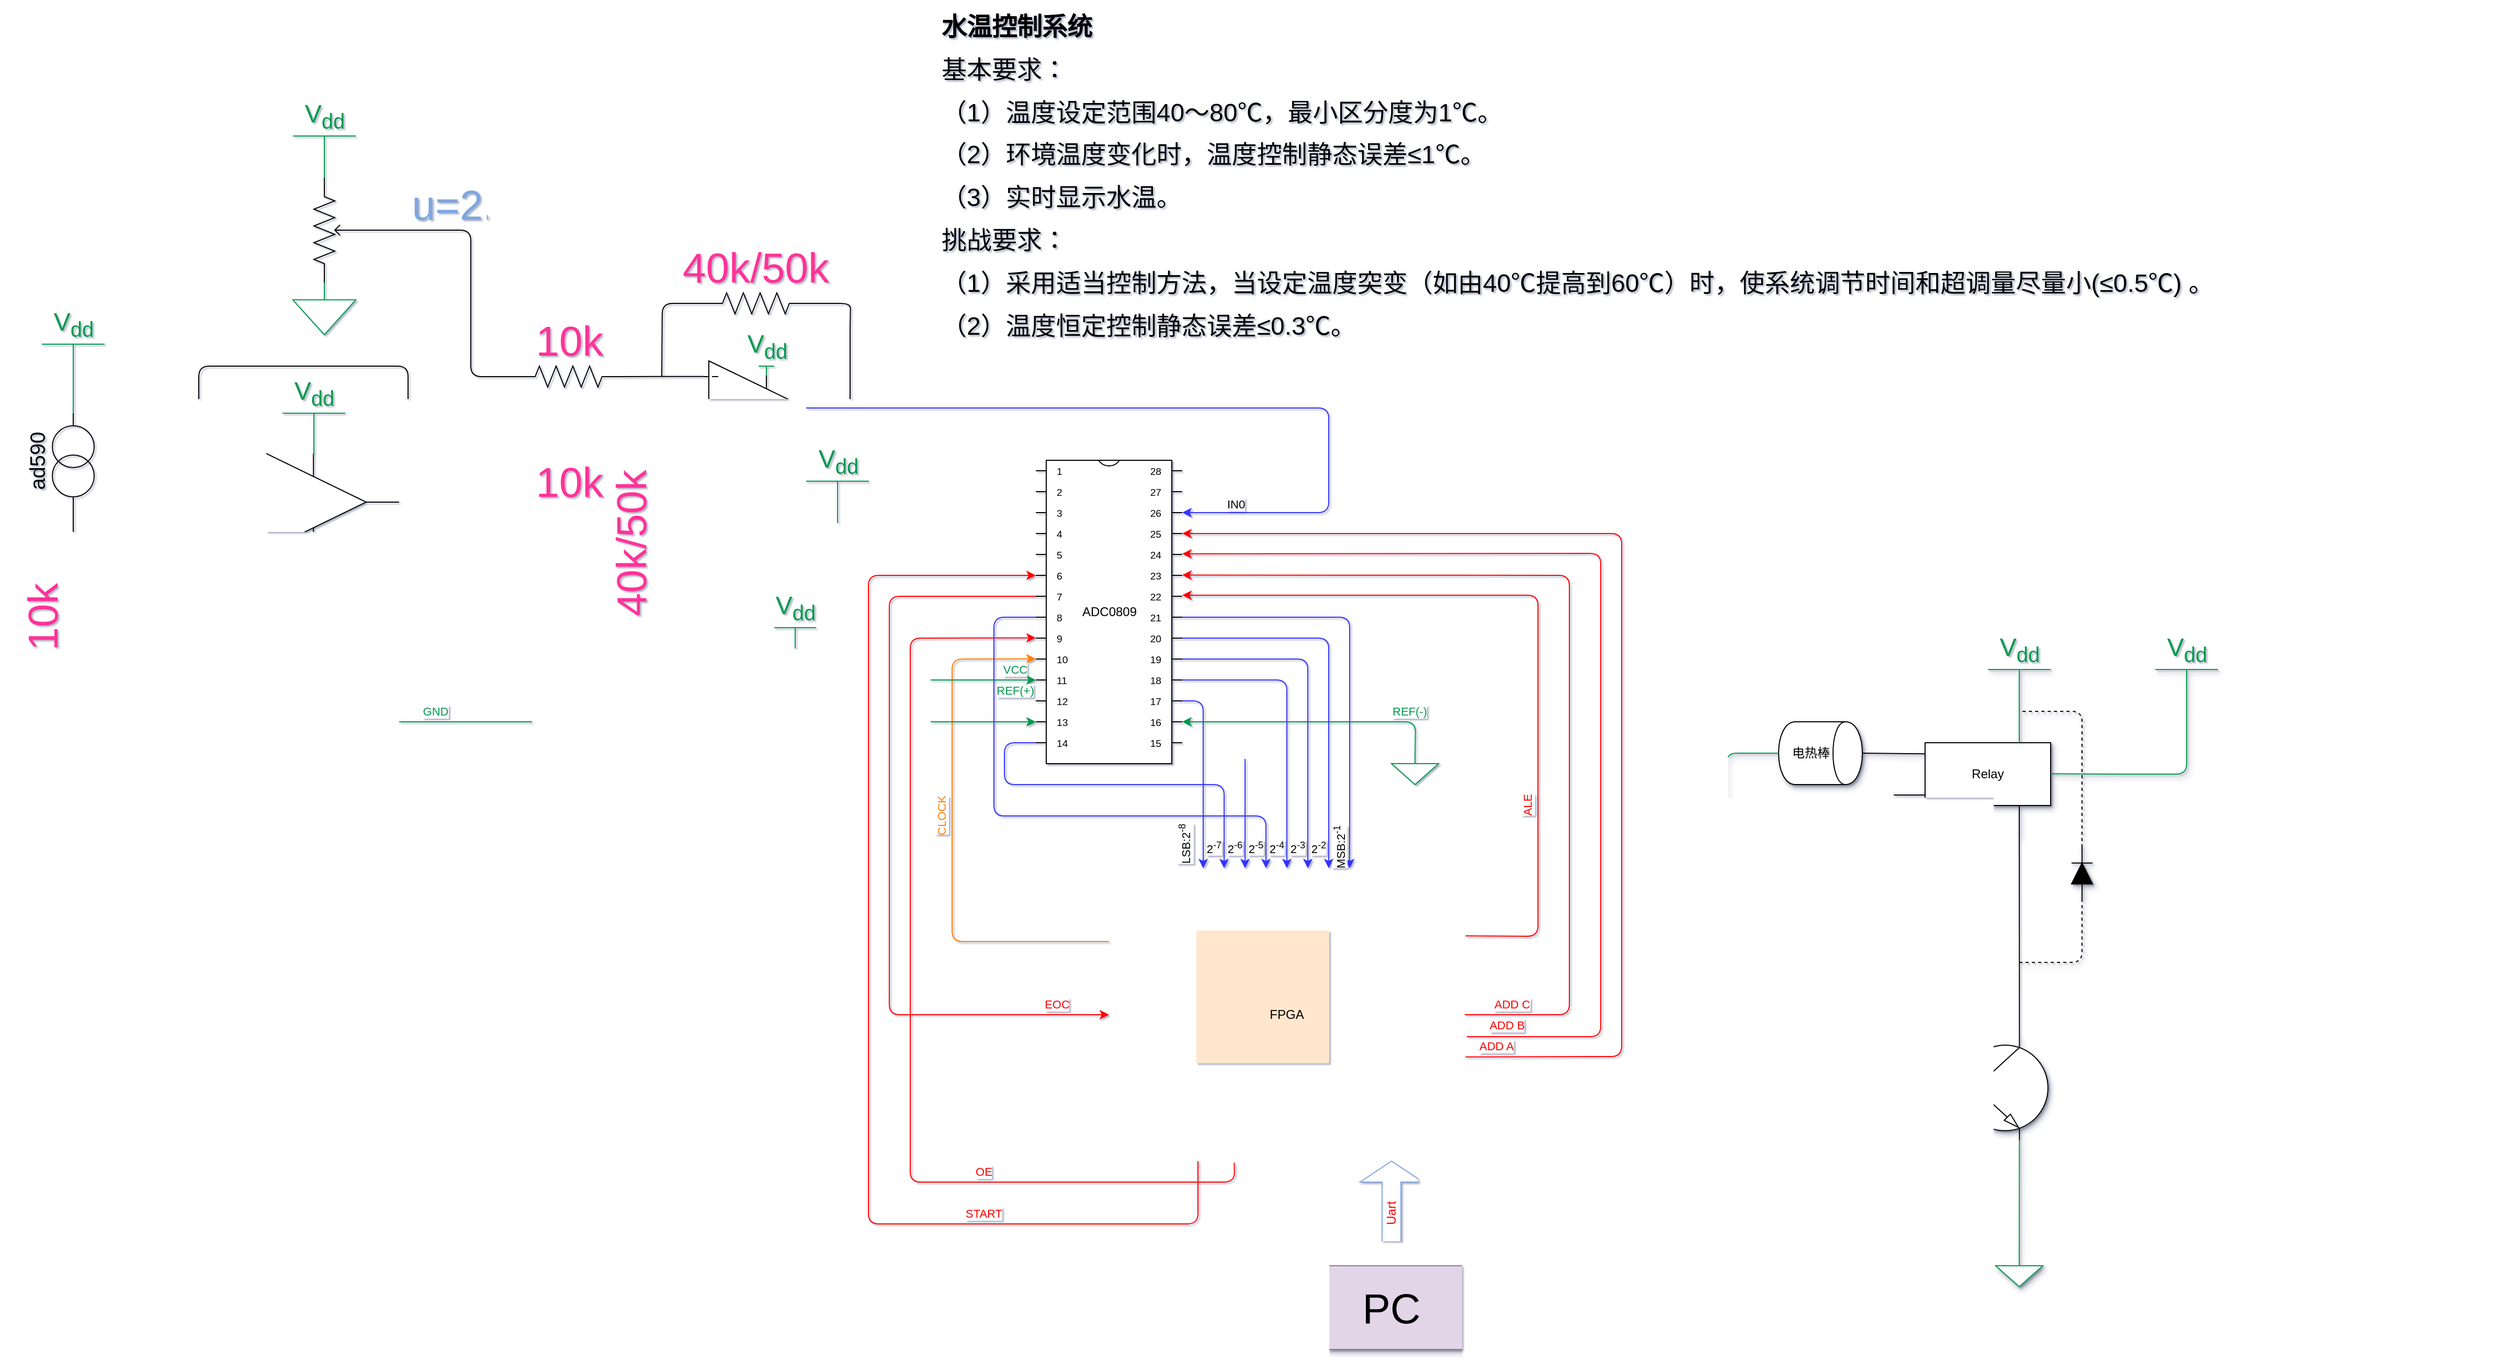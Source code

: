 <mxfile version="13.0.3" type="device"><diagram name="Page-1" id="90a13364-a465-7bf4-72fc-28e22215d7a0"><mxGraphModel dx="3426.5" dy="2218" grid="1" gridSize="10" guides="1" tooltips="1" connect="1" arrows="1" fold="1" page="1" pageScale="1.5" pageWidth="1169" pageHeight="826" background="#ffffff" math="0" shadow="1"><root><mxCell id="0" style=";html=1;"/><mxCell id="1" style=";html=1;" parent="0"/><mxCell id="q7kRfncU3H91CPRpPTTt-5" value="FPGA" style="rounded=1;whiteSpace=wrap;html=1;shadow=1;fillColor=#ffe6cc;strokeColor=#d79b00;" parent="1" vertex="1"><mxGeometry x="-135" y="820" width="340" height="280" as="geometry"/></mxCell><mxCell id="q7kRfncU3H91CPRpPTTt-1" value="&lt;p style=&quot;line-height: 100%&quot;&gt;&lt;/p&gt;&lt;p&gt;&lt;span style=&quot;font-size: 24px&quot;&gt;&lt;b&gt;水温控制系统&lt;/b&gt;&lt;/span&gt;&lt;/p&gt;&lt;p&gt;&lt;span style=&quot;font-size: 24px&quot;&gt;基本要求：&lt;/span&gt;&lt;/p&gt;&lt;p&gt;&lt;span style=&quot;font-size: 24px&quot;&gt;（1）温度设定范围40～80℃，最小区分度为1℃。　　&lt;/span&gt;&lt;/p&gt;&lt;p&gt;&lt;span style=&quot;font-size: 24px&quot;&gt;（2）环境温度变化时，温度控制静态误差≤1℃。　　&lt;/span&gt;&lt;/p&gt;&lt;p&gt;&lt;span style=&quot;font-size: 24px&quot;&gt;（3）实时显示水温。&lt;/span&gt;&lt;/p&gt;&lt;p&gt;&lt;span style=&quot;font-size: 24px&quot;&gt;挑战要求：&lt;/span&gt;&lt;/p&gt;&lt;p&gt;&lt;span style=&quot;font-size: 24px&quot;&gt;（1）采用适当控制方法，当设定温度突变（如由40℃提高到60℃）时，使系统调节时间和超调量尽量小(≤0.5℃) 。　　&lt;/span&gt;&lt;/p&gt;&lt;p&gt;&lt;span style=&quot;font-size: 24px&quot;&gt;（2）温度恒定控制静态误差≤0.3℃。　&lt;/span&gt;&lt;/p&gt;&lt;p&gt;&lt;/p&gt;" style="text;html=1;strokeColor=none;fillColor=none;spacing=5;spacingTop=-20;whiteSpace=wrap;overflow=hidden;rounded=0;" parent="1" vertex="1"><mxGeometry x="-300" width="1490" height="319" as="geometry"/></mxCell><mxCell id="q7kRfncU3H91CPRpPTTt-3" value="PC" style="rounded=1;whiteSpace=wrap;html=1;shadow=1;fontSize=40;fillColor=#e1d5e7;strokeColor=#9673a6;" parent="1" vertex="1"><mxGeometry x="47.25" y="1200" width="175.5" height="80" as="geometry"/></mxCell><mxCell id="q7kRfncU3H91CPRpPTTt-9" value="" style="endArrow=none;html=1;entryX=0;entryY=0.5;entryDx=0;entryDy=0;entryPerimeter=0;shadow=1;fontColor=#3333FF;strokeColor=#3333FF;exitX=1;exitY=0.75;exitDx=0;exitDy=0;" parent="1" source="q7kRfncU3H91CPRpPTTt-5" edge="1"><mxGeometry width="50" height="50" relative="1" as="geometry"><mxPoint x="442" y="1030" as="sourcePoint"/><mxPoint x="485" y="1030" as="targetPoint"/></mxGeometry></mxCell><mxCell id="q7kRfncU3H91CPRpPTTt-11" value="" style="pointerEvents=1;fillColor=#000000;verticalLabelPosition=bottom;shadow=1;dashed=0;align=center;html=1;verticalAlign=top;shape=mxgraph.electrical.diodes.diode;direction=north;" parent="1" vertex="1"><mxGeometry x="785" y="800" width="20" height="50" as="geometry"/></mxCell><mxCell id="q7kRfncU3H91CPRpPTTt-12" value="" style="verticalLabelPosition=bottom;shadow=1;dashed=0;align=center;html=1;verticalAlign=top;shape=mxgraph.electrical.transistors.npn_transistor_1;" parent="1" vertex="1"><mxGeometry x="652" y="980" width="130" height="100" as="geometry"/></mxCell><mxCell id="q7kRfncU3H91CPRpPTTt-14" value="V&lt;sub&gt;dd&lt;/sub&gt;" style="verticalLabelPosition=top;verticalAlign=bottom;shape=mxgraph.electrical.signal_sources.vdd;shadow=1;dashed=0;align=center;strokeWidth=1;fontSize=24;html=1;flipV=1;strokeColor=#00994D;fontColor=#00994D;" parent="1" vertex="1"><mxGeometry x="705" y="630" width="60" height="40" as="geometry"/></mxCell><mxCell id="q7kRfncU3H91CPRpPTTt-16" value="" style="pointerEvents=1;verticalLabelPosition=bottom;shadow=1;dashed=0;align=center;html=1;verticalAlign=top;shape=mxgraph.electrical.signal_sources.signal_ground;strokeColor=#00994D;" parent="1" vertex="1"><mxGeometry x="712.5" y="1190" width="45" height="30" as="geometry"/></mxCell><mxCell id="q7kRfncU3H91CPRpPTTt-18" value="Relay" style="rounded=0;whiteSpace=wrap;html=1;shadow=1;" parent="1" vertex="1"><mxGeometry x="645" y="700" width="120" height="60" as="geometry"/></mxCell><mxCell id="q7kRfncU3H91CPRpPTTt-21" value="" style="endArrow=none;html=1;entryX=-0.002;entryY=0.178;entryDx=0;entryDy=0;entryPerimeter=0;shadow=1;" parent="1" target="q7kRfncU3H91CPRpPTTt-18" edge="1"><mxGeometry width="50" height="50" relative="1" as="geometry"><mxPoint x="585" y="710" as="sourcePoint"/><mxPoint x="675" y="860" as="targetPoint"/><Array as="points"/></mxGeometry></mxCell><mxCell id="q7kRfncU3H91CPRpPTTt-22" value="" style="endArrow=none;html=1;entryX=0;entryY=0.25;entryDx=0;entryDy=0;shadow=1;" parent="1" edge="1"><mxGeometry width="50" height="50" relative="1" as="geometry"><mxPoint x="615" y="750" as="sourcePoint"/><mxPoint x="645" y="750" as="targetPoint"/><Array as="points"><mxPoint x="615" y="750"/></Array></mxGeometry></mxCell><mxCell id="q7kRfncU3H91CPRpPTTt-24" value="" style="endArrow=none;html=1;shadow=1;strokeColor=#00994D;" parent="1" edge="1"><mxGeometry width="50" height="50" relative="1" as="geometry"><mxPoint x="765" y="729.66" as="sourcePoint"/><mxPoint x="825" y="730" as="targetPoint"/><Array as="points"/></mxGeometry></mxCell><mxCell id="q7kRfncU3H91CPRpPTTt-25" value="" style="endArrow=none;html=1;shadow=1;strokeColor=#00994D;exitX=0.5;exitY=0;exitDx=0;exitDy=0;exitPerimeter=0;" parent="1" source="q7kRfncU3H91CPRpPTTt-14" edge="1"><mxGeometry width="50" height="50" relative="1" as="geometry"><mxPoint x="695" y="670" as="sourcePoint"/><mxPoint x="735" y="700" as="targetPoint"/><Array as="points"/></mxGeometry></mxCell><mxCell id="q7kRfncU3H91CPRpPTTt-28" value="电热棒" style="shape=cylinder;whiteSpace=wrap;html=1;boundedLbl=1;backgroundOutline=1;direction=south;shadow=1;" parent="1" vertex="1"><mxGeometry x="505" y="680" width="80" height="60" as="geometry"/></mxCell><mxCell id="q7kRfncU3H91CPRpPTTt-29" value="" style="endArrow=none;html=1;shadow=1;" parent="1" edge="1"><mxGeometry width="50" height="50" relative="1" as="geometry"><mxPoint x="735" y="760" as="sourcePoint"/><mxPoint x="735" y="790" as="targetPoint"/><Array as="points"/></mxGeometry></mxCell><mxCell id="q7kRfncU3H91CPRpPTTt-30" value="" style="endArrow=none;dashed=1;html=1;exitX=1;exitY=0.5;exitDx=0;exitDy=0;exitPerimeter=0;shadow=1;" parent="1" source="q7kRfncU3H91CPRpPTTt-11" edge="1"><mxGeometry width="50" height="50" relative="1" as="geometry"><mxPoint x="795" y="730" as="sourcePoint"/><mxPoint x="735" y="670" as="targetPoint"/><Array as="points"><mxPoint x="795" y="670"/></Array></mxGeometry></mxCell><mxCell id="q7kRfncU3H91CPRpPTTt-31" value="" style="endArrow=none;dashed=1;html=1;shadow=1;" parent="1" edge="1"><mxGeometry width="50" height="50" relative="1" as="geometry"><mxPoint x="735" y="910" as="sourcePoint"/><mxPoint x="795" y="850" as="targetPoint"/><Array as="points"><mxPoint x="765" y="910"/><mxPoint x="795" y="910"/></Array></mxGeometry></mxCell><mxCell id="q7kRfncU3H91CPRpPTTt-33" value="" style="endArrow=none;html=1;exitX=0.7;exitY=0;exitDx=0;exitDy=0;exitPerimeter=0;" parent="1" source="q7kRfncU3H91CPRpPTTt-12" edge="1"><mxGeometry width="50" height="50" relative="1" as="geometry"><mxPoint x="735" y="940" as="sourcePoint"/><mxPoint x="735" y="790" as="targetPoint"/></mxGeometry></mxCell><mxCell id="q7kRfncU3H91CPRpPTTt-38" value="" style="endArrow=none;html=1;exitX=0.5;exitY=0;exitDx=0;exitDy=0;exitPerimeter=0;entryX=0.7;entryY=1;entryDx=0;entryDy=0;entryPerimeter=0;shadow=1;strokeColor=#00994D;" parent="1" source="q7kRfncU3H91CPRpPTTt-16" target="q7kRfncU3H91CPRpPTTt-12" edge="1"><mxGeometry width="50" height="50" relative="1" as="geometry"><mxPoint x="825" y="920" as="sourcePoint"/><mxPoint x="875" y="870" as="targetPoint"/></mxGeometry></mxCell><mxCell id="q7kRfncU3H91CPRpPTTt-39" value="" style="endArrow=none;html=1;exitX=1;exitY=0.5;exitDx=0;exitDy=0;exitPerimeter=0;entryX=0;entryY=0.5;entryDx=0;entryDy=0;entryPerimeter=0;shadow=1;" parent="1" source="NBaXSE-zWmClNT4uDIX_-103" target="q7kRfncU3H91CPRpPTTt-12" edge="1"><mxGeometry width="50" height="50" relative="1" as="geometry"><mxPoint x="626.0" y="1030" as="sourcePoint"/><mxPoint x="745" y="1010" as="targetPoint"/></mxGeometry></mxCell><mxCell id="q7kRfncU3H91CPRpPTTt-44" value="V&lt;sub&gt;dd&lt;/sub&gt;" style="verticalLabelPosition=top;verticalAlign=bottom;shape=mxgraph.electrical.signal_sources.vdd;shadow=1;dashed=0;align=center;strokeWidth=1;fontSize=24;html=1;flipV=1;fontColor=#00994D;strokeColor=#00994D;" parent="1" vertex="1"><mxGeometry x="865" y="630" width="60" height="40" as="geometry"/></mxCell><mxCell id="q7kRfncU3H91CPRpPTTt-45" value="" style="endArrow=none;html=1;entryX=0.5;entryY=0;entryDx=0;entryDy=0;entryPerimeter=0;shadow=1;fontColor=#00994D;strokeColor=#00994D;" parent="1" target="q7kRfncU3H91CPRpPTTt-44" edge="1"><mxGeometry width="50" height="50" relative="1" as="geometry"><mxPoint x="825" y="730" as="sourcePoint"/><mxPoint x="645" y="750" as="targetPoint"/><Array as="points"><mxPoint x="895" y="730"/></Array></mxGeometry></mxCell><mxCell id="q7kRfncU3H91CPRpPTTt-46" value="" style="endArrow=none;html=1;exitX=0.5;exitY=1;exitDx=0;exitDy=0;shadow=1;strokeColor=#00994D;" parent="1" source="q7kRfncU3H91CPRpPTTt-28" edge="1"><mxGeometry width="50" height="50" relative="1" as="geometry"><mxPoint x="695" y="760" as="sourcePoint"/><mxPoint x="455" y="790" as="targetPoint"/><Array as="points"><mxPoint x="455" y="710"/></Array></mxGeometry></mxCell><mxCell id="q7kRfncU3H91CPRpPTTt-47" value="" style="pointerEvents=1;verticalLabelPosition=bottom;shadow=1;dashed=0;align=center;html=1;verticalAlign=top;shape=mxgraph.electrical.signal_sources.signal_ground;strokeColor=#00994D;" parent="1" vertex="1"><mxGeometry x="425" y="790" width="60" height="40" as="geometry"/></mxCell><mxCell id="NBaXSE-zWmClNT4uDIX_-5" value="" style="pointerEvents=1;verticalLabelPosition=bottom;shadow=0;dashed=0;align=center;html=1;verticalAlign=top;shape=mxgraph.electrical.signal_sources.signal_ground;fontColor=#FF8000;strokeColor=#00994D;" parent="1" vertex="1"><mxGeometry x="-923.75" y="680" width="58.75" height="40" as="geometry"/></mxCell><mxCell id="NBaXSE-zWmClNT4uDIX_-7" value="" style="endArrow=none;html=1;strokeColor=#000000;entryX=0;entryY=0.835;entryDx=0;entryDy=0;entryPerimeter=0;" parent="1" target="NBaXSE-zWmClNT4uDIX_-10" edge="1"><mxGeometry width="50" height="50" relative="1" as="geometry"><mxPoint x="-1125" y="510" as="sourcePoint"/><mxPoint x="-995" y="540" as="targetPoint"/><Array as="points"><mxPoint x="-1045" y="510"/></Array></mxGeometry></mxCell><mxCell id="NBaXSE-zWmClNT4uDIX_-9" value="" style="pointerEvents=1;verticalLabelPosition=bottom;shadow=0;dashed=0;align=center;html=1;verticalAlign=top;shape=mxgraph.electrical.resistors.resistor_2;direction=south;" parent="1" vertex="1"><mxGeometry x="-1135" y="530" width="20" height="100" as="geometry"/></mxCell><mxCell id="NBaXSE-zWmClNT4uDIX_-10" value="" style="verticalLabelPosition=bottom;shadow=0;dashed=0;align=center;html=1;verticalAlign=top;shape=mxgraph.electrical.abstract.operational_amp_1;" parent="1" vertex="1"><mxGeometry x="-975" y="410" width="130" height="120" as="geometry"/></mxCell><mxCell id="NBaXSE-zWmClNT4uDIX_-13" value="" style="endArrow=none;html=1;strokeColor=#000000;entryX=0;entryY=0.5;entryDx=0;entryDy=0;entryPerimeter=0;exitX=1;exitY=0.5;exitDx=0;exitDy=0;exitPerimeter=0;" parent="1" source="NBaXSE-zWmClNT4uDIX_-10" target="NBaXSE-zWmClNT4uDIX_-15" edge="1"><mxGeometry width="50" height="50" relative="1" as="geometry"><mxPoint x="-765" y="499.8" as="sourcePoint"/><mxPoint x="-645" y="410" as="targetPoint"/><Array as="points"><mxPoint x="-745" y="470"/><mxPoint x="-745" y="410"/></Array></mxGeometry></mxCell><mxCell id="NBaXSE-zWmClNT4uDIX_-15" value="" style="pointerEvents=1;verticalLabelPosition=bottom;shadow=0;dashed=0;align=center;html=1;verticalAlign=top;shape=mxgraph.electrical.resistors.resistor_2;" parent="1" vertex="1"><mxGeometry x="-701.5" y="400" width="100" height="20" as="geometry"/></mxCell><mxCell id="NBaXSE-zWmClNT4uDIX_-17" value="" style="pointerEvents=1;verticalLabelPosition=bottom;shadow=0;dashed=0;align=center;html=1;verticalAlign=top;shape=mxgraph.electrical.resistors.resistor_2;direction=south;" parent="1" vertex="1"><mxGeometry x="-572.5" y="460" width="20" height="100" as="geometry"/></mxCell><mxCell id="NBaXSE-zWmClNT4uDIX_-18" value="" style="pointerEvents=1;verticalLabelPosition=bottom;shadow=0;dashed=0;align=center;html=1;verticalAlign=top;shape=mxgraph.electrical.resistors.resistor_2;" parent="1" vertex="1"><mxGeometry x="-701.5" y="340" width="100" height="20" as="geometry"/></mxCell><mxCell id="NBaXSE-zWmClNT4uDIX_-19" value="" style="pointerEvents=1;verticalLabelPosition=bottom;shadow=0;dashed=0;align=center;html=1;verticalAlign=top;shape=mxgraph.electrical.resistors.resistor_2;" parent="1" vertex="1"><mxGeometry x="-522.5" y="270" width="100" height="20" as="geometry"/></mxCell><mxCell id="NBaXSE-zWmClNT4uDIX_-23" value="" style="endArrow=none;html=1;strokeColor=#000000;entryX=0;entryY=0.835;entryDx=0;entryDy=0;entryPerimeter=0;exitX=1;exitY=0.5;exitDx=0;exitDy=0;exitPerimeter=0;" parent="1" source="NBaXSE-zWmClNT4uDIX_-15" target="NBaXSE-zWmClNT4uDIX_-24" edge="1"><mxGeometry width="50" height="50" relative="1" as="geometry"><mxPoint x="-535" y="408" as="sourcePoint"/><mxPoint x="-535" y="410" as="targetPoint"/></mxGeometry></mxCell><mxCell id="NBaXSE-zWmClNT4uDIX_-24" value="" style="verticalLabelPosition=bottom;shadow=0;dashed=0;align=center;html=1;verticalAlign=top;shape=mxgraph.electrical.abstract.operational_amp_1;" parent="1" vertex="1"><mxGeometry x="-522.5" y="335" width="98" height="90" as="geometry"/></mxCell><mxCell id="NBaXSE-zWmClNT4uDIX_-25" value="" style="endArrow=none;html=1;strokeColor=#000000;exitX=1;exitY=0.5;exitDx=0;exitDy=0;exitPerimeter=0;entryX=0;entryY=0.165;entryDx=0;entryDy=0;entryPerimeter=0;" parent="1" source="NBaXSE-zWmClNT4uDIX_-18" target="NBaXSE-zWmClNT4uDIX_-24" edge="1"><mxGeometry width="50" height="50" relative="1" as="geometry"><mxPoint x="-645" y="380" as="sourcePoint"/><mxPoint x="-595" y="330" as="targetPoint"/></mxGeometry></mxCell><mxCell id="NBaXSE-zWmClNT4uDIX_-26" value="" style="endArrow=none;html=1;strokeColor=#000000;exitX=0;exitY=0.5;exitDx=0;exitDy=0;exitPerimeter=0;" parent="1" source="NBaXSE-zWmClNT4uDIX_-19" edge="1"><mxGeometry width="50" height="50" relative="1" as="geometry"><mxPoint x="-512.5" y="300" as="sourcePoint"/><mxPoint x="-562.5" y="350" as="targetPoint"/><Array as="points"><mxPoint x="-562" y="280"/></Array></mxGeometry></mxCell><mxCell id="NBaXSE-zWmClNT4uDIX_-31" value="" style="endArrow=none;html=1;strokeColor=#000000;entryX=1;entryY=0.5;entryDx=0;entryDy=0;entryPerimeter=0;" parent="1" target="NBaXSE-zWmClNT4uDIX_-19" edge="1"><mxGeometry width="50" height="50" relative="1" as="geometry"><mxPoint x="-422.5" y="380" as="sourcePoint"/><mxPoint x="-482.5" y="330" as="targetPoint"/><Array as="points"><mxPoint x="-382.5" y="380"/><mxPoint x="-382.5" y="300"/><mxPoint x="-382" y="280"/></Array></mxGeometry></mxCell><mxCell id="NBaXSE-zWmClNT4uDIX_-34" value="" style="endArrow=none;html=1;strokeColor=#000000;entryX=0;entryY=0.5;entryDx=0;entryDy=0;entryPerimeter=0;" parent="1" target="NBaXSE-zWmClNT4uDIX_-18" edge="1"><mxGeometry width="50" height="50" relative="1" as="geometry"><mxPoint x="-745" y="290" as="sourcePoint"/><mxPoint x="-705" y="330" as="targetPoint"/><Array as="points"><mxPoint x="-745" y="350"/></Array></mxGeometry></mxCell><mxCell id="NBaXSE-zWmClNT4uDIX_-35" value="V&lt;sub&gt;dd&lt;/sub&gt;" style="verticalLabelPosition=top;verticalAlign=bottom;shape=mxgraph.electrical.signal_sources.vdd;shadow=0;dashed=0;align=center;strokeWidth=1;fontSize=24;html=1;flipV=1;fontColor=#00994D;strokeColor=#00994D;" parent="1" vertex="1"><mxGeometry x="-1155" y="319" width="60" height="40" as="geometry"/></mxCell><mxCell id="NBaXSE-zWmClNT4uDIX_-36" value="" style="pointerEvents=1;verticalLabelPosition=bottom;shadow=0;dashed=0;align=center;html=1;verticalAlign=top;shape=mxgraph.electrical.signal_sources.signal_ground;strokeColor=#00994D;" parent="1" vertex="1"><mxGeometry x="-915" y="260" width="60" height="50" as="geometry"/></mxCell><mxCell id="NBaXSE-zWmClNT4uDIX_-38" value="" style="pointerEvents=1;verticalLabelPosition=bottom;shadow=0;dashed=0;align=center;html=1;verticalAlign=top;shape=mxgraph.electrical.resistors.potentiometer_2;direction=north;" parent="1" vertex="1"><mxGeometry x="-895" y="160" width="40" height="100" as="geometry"/></mxCell><mxCell id="NBaXSE-zWmClNT4uDIX_-44" value="" style="endArrow=none;html=1;strokeColor=#000000;entryX=0.5;entryY=1;entryDx=0;entryDy=0;entryPerimeter=0;" parent="1" target="NBaXSE-zWmClNT4uDIX_-38" edge="1"><mxGeometry width="50" height="50" relative="1" as="geometry"><mxPoint x="-745" y="290" as="sourcePoint"/><mxPoint x="-935" y="170" as="targetPoint"/><Array as="points"><mxPoint x="-745" y="210"/></Array></mxGeometry></mxCell><mxCell id="NBaXSE-zWmClNT4uDIX_-48" value="" style="endArrow=none;html=1;strokeColor=#000000;exitX=0.612;exitY=0.89;exitDx=0;exitDy=0;exitPerimeter=0;entryX=0.612;entryY=0.89;entryDx=0;entryDy=0;entryPerimeter=0;" parent="1" source="NBaXSE-zWmClNT4uDIX_-24" target="NBaXSE-zWmClNT4uDIX_-10" edge="1"><mxGeometry width="50" height="50" relative="1" as="geometry"><mxPoint x="-462.5" y="300" as="sourcePoint"/><mxPoint x="-562" y="620" as="targetPoint"/><Array as="points"><mxPoint x="-462" y="620"/><mxPoint x="-894" y="620"/></Array></mxGeometry></mxCell><mxCell id="NBaXSE-zWmClNT4uDIX_-51" value="" style="endArrow=none;html=1;strokeColor=#000000;exitX=1;exitY=0.5;exitDx=0;exitDy=0;exitPerimeter=0;entryX=0;entryY=0.5;entryDx=0;entryDy=0;entryPerimeter=0;" parent="1" source="NBaXSE-zWmClNT4uDIX_-2" target="NBaXSE-zWmClNT4uDIX_-9" edge="1"><mxGeometry width="50" height="50" relative="1" as="geometry"><mxPoint x="-385" y="300" as="sourcePoint"/><mxPoint x="-335" y="250" as="targetPoint"/></mxGeometry></mxCell><mxCell id="NBaXSE-zWmClNT4uDIX_-52" value="" style="endArrow=none;html=1;strokeColor=#000000;exitX=0;exitY=0.5;exitDx=0;exitDy=0;exitPerimeter=0;entryX=1;entryY=0.5;entryDx=0;entryDy=0;entryPerimeter=0;" parent="1" source="NBaXSE-zWmClNT4uDIX_-17" target="NBaXSE-zWmClNT4uDIX_-15" edge="1"><mxGeometry width="50" height="50" relative="1" as="geometry"><mxPoint x="-585" y="490" as="sourcePoint"/><mxPoint x="-535" y="440" as="targetPoint"/><Array as="points"><mxPoint x="-562" y="410"/></Array></mxGeometry></mxCell><mxCell id="NBaXSE-zWmClNT4uDIX_-53" value="" style="endArrow=none;html=1;strokeColor=#000000;exitX=1;exitY=0.5;exitDx=0;exitDy=0;exitPerimeter=0;entryX=0.612;entryY=0.89;entryDx=0;entryDy=0;entryPerimeter=0;" parent="1" source="NBaXSE-zWmClNT4uDIX_-9" target="NBaXSE-zWmClNT4uDIX_-10" edge="1"><mxGeometry width="50" height="50" relative="1" as="geometry"><mxPoint x="-1045" y="560" as="sourcePoint"/><mxPoint x="-885" y="650" as="targetPoint"/><Array as="points"><mxPoint x="-1125" y="650"/><mxPoint x="-894" y="650"/></Array></mxGeometry></mxCell><mxCell id="NBaXSE-zWmClNT4uDIX_-2" value="" style="pointerEvents=1;verticalLabelPosition=bottom;shadow=0;dashed=0;align=center;html=1;verticalAlign=top;shape=mxgraph.electrical.inductors.potential_transformer_2;direction=south;" parent="1" vertex="1"><mxGeometry x="-1145" y="385" width="40" height="92" as="geometry"/></mxCell><mxCell id="NBaXSE-zWmClNT4uDIX_-59" value="" style="endArrow=none;html=1;strokeColor=#00994D;exitX=0;exitY=0.5;exitDx=0;exitDy=0;exitPerimeter=0;entryX=0.5;entryY=0;entryDx=0;entryDy=0;entryPerimeter=0;" parent="1" source="NBaXSE-zWmClNT4uDIX_-2" target="NBaXSE-zWmClNT4uDIX_-35" edge="1"><mxGeometry width="50" height="50" relative="1" as="geometry"><mxPoint x="-655" y="330" as="sourcePoint"/><mxPoint x="-1053.75" y="20" as="targetPoint"/><Array as="points"/></mxGeometry></mxCell><mxCell id="NBaXSE-zWmClNT4uDIX_-60" value="" style="endArrow=none;html=1;strokeColor=#000000;exitX=1;exitY=0.5;exitDx=0;exitDy=0;exitPerimeter=0;" parent="1" source="NBaXSE-zWmClNT4uDIX_-17" edge="1"><mxGeometry width="50" height="50" relative="1" as="geometry"><mxPoint x="-655" y="330" as="sourcePoint"/><mxPoint x="-562" y="620" as="targetPoint"/></mxGeometry></mxCell><mxCell id="NBaXSE-zWmClNT4uDIX_-61" value="" style="endArrow=none;html=1;strokeColor=#000000;exitX=0;exitY=0.165;exitDx=0;exitDy=0;exitPerimeter=0;" parent="1" source="NBaXSE-zWmClNT4uDIX_-10" edge="1"><mxGeometry width="50" height="50" relative="1" as="geometry"><mxPoint x="-974" y="430" as="sourcePoint"/><mxPoint x="-805" y="470" as="targetPoint"/><Array as="points"><mxPoint x="-1005" y="430"/><mxPoint x="-1005" y="340"/><mxPoint x="-805" y="340"/></Array></mxGeometry></mxCell><mxCell id="NBaXSE-zWmClNT4uDIX_-64" value="" style="endArrow=none;html=1;strokeColor=#00994D;entryX=0.5;entryY=0;entryDx=0;entryDy=0;entryPerimeter=0;" parent="1" target="NBaXSE-zWmClNT4uDIX_-5" edge="1"><mxGeometry width="50" height="50" relative="1" as="geometry"><mxPoint x="-895" y="610" as="sourcePoint"/><mxPoint x="-785" y="580" as="targetPoint"/></mxGeometry></mxCell><mxCell id="NBaXSE-zWmClNT4uDIX_-65" value="V&lt;sub&gt;dd&lt;/sub&gt;" style="verticalLabelPosition=top;verticalAlign=bottom;shape=mxgraph.electrical.signal_sources.vdd;shadow=0;dashed=0;align=center;strokeWidth=1;fontSize=24;html=1;flipV=1;strokeColor=#00994D;fontColor=#00994D;" parent="1" vertex="1"><mxGeometry x="-925" y="385" width="60" height="40" as="geometry"/></mxCell><mxCell id="s7QwGkvNyOyjHpiZn65x-2" value="ADC0809" style="shadow=0;dashed=0;align=center;html=1;strokeWidth=1;shape=mxgraph.electrical.logic_gates.dual_inline_ic;labelNames=a,b,c,d,e,f,g,h,i,j,k,l,m,n,o,p,q,r,s,t;" parent="1" vertex="1"><mxGeometry x="-205" y="430" width="140" height="290" as="geometry"/></mxCell><mxCell id="ktUEgh9UNnFJsDBDU8v7-16" value="" style="endArrow=classic;html=1;entryX=1;entryY=0;entryDx=0;entryDy=50;entryPerimeter=0;exitX=1;exitY=0.5;exitDx=0;exitDy=0;exitPerimeter=0;strokeColor=#3333FF;" parent="1" source="NBaXSE-zWmClNT4uDIX_-24" target="s7QwGkvNyOyjHpiZn65x-2" edge="1"><mxGeometry width="50" height="50" relative="1" as="geometry"><mxPoint x="-145" y="380" as="sourcePoint"/><mxPoint x="115" y="480" as="targetPoint"/><Array as="points"><mxPoint x="75" y="380"/><mxPoint x="75" y="480"/></Array></mxGeometry></mxCell><mxCell id="ktUEgh9UNnFJsDBDU8v7-17" value="IN0" style="edgeLabel;html=1;align=center;verticalAlign=bottom;resizable=0;points=[];" parent="ktUEgh9UNnFJsDBDU8v7-16" vertex="1" connectable="0"><mxGeometry x="-0.169" y="1" relative="1" as="geometry"><mxPoint x="102.5" y="101" as="offset"/></mxGeometry></mxCell><mxCell id="ktUEgh9UNnFJsDBDU8v7-19" value="&lt;font color=&quot;#ff0000&quot;&gt;ADD A&lt;/font&gt;" style="endArrow=classic;html=1;entryX=1;entryY=0;entryDx=0;entryDy=70;entryPerimeter=0;strokeColor=#FF0000;exitX=1.002;exitY=0.644;exitDx=0;exitDy=0;exitPerimeter=0;" parent="1" source="q7kRfncU3H91CPRpPTTt-5" target="s7QwGkvNyOyjHpiZn65x-2" edge="1"><mxGeometry x="-0.945" y="10" width="50" height="50" relative="1" as="geometry"><mxPoint x="75" y="500" as="sourcePoint"/><mxPoint x="-75" y="530" as="targetPoint"/><Array as="points"><mxPoint x="355" y="1000"/><mxPoint x="355" y="500"/></Array><mxPoint as="offset"/></mxGeometry></mxCell><mxCell id="ktUEgh9UNnFJsDBDU8v7-20" value="&lt;font color=&quot;#ff0000&quot;&gt;ADD B&lt;/font&gt;" style="endArrow=classic;html=1;entryX=1;entryY=0;entryDx=0;entryDy=70;entryPerimeter=0;strokeColor=#FF0000;" parent="1" edge="1"><mxGeometry x="-0.924" y="11" width="50" height="50" relative="1" as="geometry"><mxPoint x="207" y="981" as="sourcePoint"/><mxPoint x="-65" y="519.43" as="targetPoint"/><Array as="points"><mxPoint x="335" y="981"/><mxPoint x="335" y="519"/></Array><mxPoint as="offset"/></mxGeometry></mxCell><mxCell id="ktUEgh9UNnFJsDBDU8v7-21" value="&lt;font color=&quot;#ff0000&quot;&gt;ADD C&lt;/font&gt;" style="endArrow=classic;html=1;entryX=1;entryY=0;entryDx=0;entryDy=70;entryPerimeter=0;strokeColor=#FF0000;exitX=1;exitY=0.5;exitDx=0;exitDy=0;horizontal=1;" parent="1" source="q7kRfncU3H91CPRpPTTt-5" edge="1"><mxGeometry x="-0.897" y="10" width="50" height="50" relative="1" as="geometry"><mxPoint x="75" y="540" as="sourcePoint"/><mxPoint x="-65" y="539.71" as="targetPoint"/><Array as="points"><mxPoint x="305" y="960"/><mxPoint x="305" y="540"/></Array><mxPoint x="-1" as="offset"/></mxGeometry></mxCell><mxCell id="ktUEgh9UNnFJsDBDU8v7-23" value="&lt;font color=&quot;#ff0000&quot;&gt;START&lt;/font&gt;" style="endArrow=classic;html=1;entryX=0;entryY=0;entryDx=0;entryDy=110;entryPerimeter=0;strokeColor=#FF0000;exitX=0.25;exitY=1;exitDx=0;exitDy=0;horizontal=1;" parent="1" source="q7kRfncU3H91CPRpPTTt-5" target="s7QwGkvNyOyjHpiZn65x-2" edge="1"><mxGeometry x="-0.541" y="-10" width="50" height="50" relative="1" as="geometry"><mxPoint x="-365" y="1064.762" as="sourcePoint"/><mxPoint x="-55" y="570" as="targetPoint"/><mxPoint as="offset"/><Array as="points"><mxPoint x="-50" y="1160"/><mxPoint x="-365" y="1160"/><mxPoint x="-365" y="540"/></Array></mxGeometry></mxCell><mxCell id="ktUEgh9UNnFJsDBDU8v7-24" value="&lt;font color=&quot;#ff0000&quot;&gt;EOC&lt;/font&gt;" style="endArrow=classic;html=1;strokeColor=#FF0000;exitX=0;exitY=0;exitDx=0;exitDy=130;exitPerimeter=0;entryX=0;entryY=0.5;entryDx=0;entryDy=0;horizontal=1;" parent="1" source="s7QwGkvNyOyjHpiZn65x-2" target="q7kRfncU3H91CPRpPTTt-5" edge="1"><mxGeometry x="0.867" y="10" width="50" height="50" relative="1" as="geometry"><mxPoint x="-325" y="560" as="sourcePoint"/><mxPoint x="-325" y="560" as="targetPoint"/><mxPoint as="offset"/><Array as="points"><mxPoint x="-345" y="560"/><mxPoint x="-345" y="960"/></Array></mxGeometry></mxCell><mxCell id="ktUEgh9UNnFJsDBDU8v7-26" value="&lt;font color=&quot;#ff0000&quot;&gt;OE&lt;/font&gt;" style="endArrow=classic;html=1;entryX=0;entryY=0;entryDx=0;entryDy=130;entryPerimeter=0;strokeColor=#FF0000;exitX=0.352;exitY=1.005;exitDx=0;exitDy=0;horizontal=1;exitPerimeter=0;" parent="1" source="q7kRfncU3H91CPRpPTTt-5" edge="1"><mxGeometry x="-0.466" y="-10" width="50" height="50" relative="1" as="geometry"><mxPoint x="-325" y="599.71" as="sourcePoint"/><mxPoint x="-205" y="599.71" as="targetPoint"/><mxPoint as="offset"/><Array as="points"><mxPoint x="-15" y="1120"/><mxPoint x="-325" y="1120"/><mxPoint x="-325" y="600"/></Array></mxGeometry></mxCell><mxCell id="ktUEgh9UNnFJsDBDU8v7-27" value="&lt;font&gt;CLOCK&lt;/font&gt;" style="endArrow=classic;html=1;entryX=0;entryY=0;entryDx=0;entryDy=130;entryPerimeter=0;strokeColor=#FF8000;exitX=0;exitY=0.25;exitDx=0;exitDy=0;horizontal=0;fontColor=#FF8000;" parent="1" source="q7kRfncU3H91CPRpPTTt-5" edge="1"><mxGeometry x="0.08" y="10" width="50" height="50" relative="1" as="geometry"><mxPoint x="-325" y="620" as="sourcePoint"/><mxPoint x="-205" y="619.71" as="targetPoint"/><mxPoint as="offset"/><Array as="points"><mxPoint x="-285" y="890"/><mxPoint x="-285" y="620"/></Array></mxGeometry></mxCell><mxCell id="ktUEgh9UNnFJsDBDU8v7-28" value="&lt;font&gt;REF(+)&lt;/font&gt;" style="endArrow=classic;html=1;entryX=0;entryY=0;entryDx=0;entryDy=130;entryPerimeter=0;strokeColor=#00994D;exitX=0.5;exitY=0;exitDx=0;exitDy=0;exitPerimeter=0;fontColor=#00994D;" parent="1" source="NBaXSE-zWmClNT4uDIX_-80" edge="1"><mxGeometry x="0.889" y="10" width="50" height="50" relative="1" as="geometry"><mxPoint x="-325" y="660" as="sourcePoint"/><mxPoint x="-205" y="660" as="targetPoint"/><mxPoint as="offset"/><Array as="points"><mxPoint x="-394" y="660"/></Array></mxGeometry></mxCell><mxCell id="ktUEgh9UNnFJsDBDU8v7-29" value="&lt;font&gt;GND&lt;/font&gt;" style="endArrow=classic;html=1;entryX=0;entryY=0;entryDx=0;entryDy=250;entryPerimeter=0;strokeColor=#00994D;exitX=0.5;exitY=0;exitDx=0;exitDy=0;exitPerimeter=0;fontColor=#00994D;" parent="1" source="NBaXSE-zWmClNT4uDIX_-5" target="s7QwGkvNyOyjHpiZn65x-2" edge="1"><mxGeometry x="-0.667" y="10" width="50" height="50" relative="1" as="geometry"><mxPoint x="-725" y="680" as="sourcePoint"/><mxPoint x="-205" y="690" as="targetPoint"/><mxPoint as="offset"/><Array as="points"/></mxGeometry></mxCell><mxCell id="ktUEgh9UNnFJsDBDU8v7-30" value="&lt;font&gt;VCC&lt;/font&gt;" style="endArrow=classic;html=1;entryX=0;entryY=0;entryDx=0;entryDy=130;entryPerimeter=0;strokeColor=#00994D;fontColor=#00994D;" parent="1" edge="1"><mxGeometry x="0.846" y="10" width="50" height="50" relative="1" as="geometry"><mxPoint x="-435" y="610" as="sourcePoint"/><mxPoint x="-205" y="640" as="targetPoint"/><mxPoint as="offset"/><Array as="points"><mxPoint x="-435" y="640"/></Array></mxGeometry></mxCell><mxCell id="ktUEgh9UNnFJsDBDU8v7-31" value="&lt;font&gt;REF(-)&lt;/font&gt;" style="endArrow=classic;html=1;entryX=1;entryY=0;entryDx=0;entryDy=250;entryPerimeter=0;strokeColor=#00994D;exitX=0.5;exitY=0;exitDx=0;exitDy=0;exitPerimeter=0;fontColor=#00994D;" parent="1" source="NBaXSE-zWmClNT4uDIX_-79" target="s7QwGkvNyOyjHpiZn65x-2" edge="1"><mxGeometry x="-0.714" y="-10" width="50" height="50" relative="1" as="geometry"><mxPoint x="155" y="680" as="sourcePoint"/><mxPoint x="-65" y="680" as="targetPoint"/><mxPoint as="offset"/><Array as="points"><mxPoint x="158" y="680"/></Array></mxGeometry></mxCell><mxCell id="ktUEgh9UNnFJsDBDU8v7-32" value="2&lt;sup&gt;-5&lt;/sup&gt;" style="endArrow=classic;html=1;strokeColor=#3333FF;exitX=0;exitY=0;exitDx=0;exitDy=150;exitPerimeter=0;" parent="1" source="s7QwGkvNyOyjHpiZn65x-2" edge="1"><mxGeometry x="0.926" y="-10" width="50" height="50" relative="1" as="geometry"><mxPoint x="-165" y="630" as="sourcePoint"/><mxPoint x="15" y="820" as="targetPoint"/><Array as="points"><mxPoint x="-245" y="580"/><mxPoint x="-245" y="770"/><mxPoint x="15" y="770"/></Array><mxPoint as="offset"/></mxGeometry></mxCell><mxCell id="ktUEgh9UNnFJsDBDU8v7-33" value="2&lt;sup&gt;-7&lt;/sup&gt;" style="endArrow=classic;html=1;strokeColor=#3333FF;" parent="1" edge="1"><mxGeometry x="0.889" y="-10" width="50" height="50" relative="1" as="geometry"><mxPoint x="-205" y="700" as="sourcePoint"/><mxPoint x="-25" y="820" as="targetPoint"/><Array as="points"><mxPoint x="-235" y="700"/><mxPoint x="-235" y="740"/><mxPoint x="-25" y="740"/></Array><mxPoint as="offset"/></mxGeometry></mxCell><mxCell id="ktUEgh9UNnFJsDBDU8v7-34" value="MSB:2&lt;sup&gt;-1&lt;/sup&gt;" style="endArrow=classic;html=1;strokeColor=#3333FF;exitX=1;exitY=0;exitDx=0;exitDy=150;exitPerimeter=0;horizontal=0;" parent="1" source="s7QwGkvNyOyjHpiZn65x-2" edge="1"><mxGeometry x="0.9" y="-10" width="50" height="50" relative="1" as="geometry"><mxPoint x="-65" y="640" as="sourcePoint"/><mxPoint x="95" y="820" as="targetPoint"/><mxPoint as="offset"/><Array as="points"><mxPoint x="95" y="580"/></Array></mxGeometry></mxCell><mxCell id="ktUEgh9UNnFJsDBDU8v7-35" value="2&lt;sup&gt;-2&lt;/sup&gt;" style="endArrow=classic;html=1;strokeColor=#3333FF;exitX=1;exitY=0;exitDx=0;exitDy=150;exitPerimeter=0;" parent="1" edge="1"><mxGeometry x="0.889" y="-10" width="50" height="50" relative="1" as="geometry"><mxPoint x="-65" y="600" as="sourcePoint"/><mxPoint x="75" y="820" as="targetPoint"/><mxPoint as="offset"/><Array as="points"><mxPoint x="75" y="600"/></Array></mxGeometry></mxCell><mxCell id="ktUEgh9UNnFJsDBDU8v7-36" value="2&lt;sup&gt;-3&lt;/sup&gt;" style="endArrow=classic;html=1;strokeColor=#3333FF;exitX=1;exitY=0;exitDx=0;exitDy=150;exitPerimeter=0;" parent="1" edge="1"><mxGeometry x="0.875" y="-10" width="50" height="50" relative="1" as="geometry"><mxPoint x="-65" y="620" as="sourcePoint"/><mxPoint x="55" y="820" as="targetPoint"/><mxPoint as="offset"/><Array as="points"><mxPoint x="55" y="620"/></Array></mxGeometry></mxCell><mxCell id="ktUEgh9UNnFJsDBDU8v7-37" value="2&lt;sup&gt;-4&lt;/sup&gt;" style="endArrow=classic;html=1;strokeColor=#3333FF;exitX=1;exitY=0;exitDx=0;exitDy=150;exitPerimeter=0;" parent="1" edge="1"><mxGeometry x="0.857" y="-10" width="50" height="50" relative="1" as="geometry"><mxPoint x="-65" y="640" as="sourcePoint"/><mxPoint x="35" y="820" as="targetPoint"/><mxPoint as="offset"/><Array as="points"><mxPoint x="35" y="640"/></Array></mxGeometry></mxCell><mxCell id="ktUEgh9UNnFJsDBDU8v7-38" value="LSB:2&lt;sup&gt;-8&lt;/sup&gt;" style="endArrow=classic;html=1;strokeColor=#3333FF;exitX=1;exitY=0;exitDx=0;exitDy=150;exitPerimeter=0;verticalAlign=bottom;horizontal=0;" parent="1" edge="1"><mxGeometry x="0.778" y="-10" width="50" height="50" relative="1" as="geometry"><mxPoint x="-65" y="660" as="sourcePoint"/><mxPoint x="-45" y="820" as="targetPoint"/><Array as="points"><mxPoint x="-45" y="660"/></Array><mxPoint as="offset"/></mxGeometry></mxCell><mxCell id="ktUEgh9UNnFJsDBDU8v7-39" value="2&lt;sup&gt;-6&lt;/sup&gt;" style="endArrow=classic;html=1;strokeColor=#3333FF;exitX=1;exitY=0;exitDx=0;exitDy=150;exitPerimeter=0;" parent="1" edge="1"><mxGeometry x="0.778" y="-10" width="50" height="50" relative="1" as="geometry"><mxPoint x="-65" y="700" as="sourcePoint"/><mxPoint x="-5" y="820" as="targetPoint"/><Array as="points"><mxPoint x="-5" y="700"/></Array><mxPoint as="offset"/></mxGeometry></mxCell><mxCell id="ktUEgh9UNnFJsDBDU8v7-58" value="&lt;font color=&quot;#ff0000&quot;&gt;ALE&lt;/font&gt;" style="endArrow=classic;html=1;entryX=1;entryY=0;entryDx=0;entryDy=70;entryPerimeter=0;strokeColor=#FF0000;exitX=1.002;exitY=0.231;exitDx=0;exitDy=0;exitPerimeter=0;horizontal=0;" parent="1" source="q7kRfncU3H91CPRpPTTt-5" edge="1"><mxGeometry x="-0.471" y="10" width="50" height="50" relative="1" as="geometry"><mxPoint x="225" y="559" as="sourcePoint"/><mxPoint x="-65" y="559" as="targetPoint"/><Array as="points"><mxPoint x="275" y="885"/><mxPoint x="275" y="559"/></Array><mxPoint as="offset"/></mxGeometry></mxCell><mxCell id="NBaXSE-zWmClNT4uDIX_-75" value="&lt;font style=&quot;font-size: 20px&quot;&gt;ad590&lt;/font&gt;" style="text;html=1;align=center;verticalAlign=middle;resizable=0;points=[];autosize=1;direction=west;rotation=270;" parent="1" vertex="1"><mxGeometry x="-1195" y="421" width="70" height="20" as="geometry"/></mxCell><mxCell id="NBaXSE-zWmClNT4uDIX_-79" value="" style="pointerEvents=1;verticalLabelPosition=bottom;shadow=0;dashed=0;align=center;html=1;verticalAlign=top;shape=mxgraph.electrical.signal_sources.signal_ground;fontColor=#00994D;strokeColor=#00994D;" parent="1" vertex="1"><mxGeometry x="135" y="710" width="45" height="30" as="geometry"/></mxCell><mxCell id="NBaXSE-zWmClNT4uDIX_-80" value="&lt;font color=&quot;#00994d&quot;&gt;V&lt;sub&gt;dd&lt;/sub&gt;&lt;/font&gt;" style="verticalLabelPosition=top;verticalAlign=bottom;shape=mxgraph.electrical.signal_sources.vdd;shadow=0;dashed=0;align=center;strokeWidth=1;fontSize=24;html=1;flipV=1;strokeColor=#00994D;" parent="1" vertex="1"><mxGeometry x="-424.5" y="450" width="60" height="40" as="geometry"/></mxCell><mxCell id="NBaXSE-zWmClNT4uDIX_-84" value="&lt;font&gt;V&lt;sub&gt;dd&lt;/sub&gt;&lt;/font&gt;" style="verticalLabelPosition=top;verticalAlign=bottom;shape=mxgraph.electrical.signal_sources.vdd;shadow=0;dashed=0;align=center;strokeWidth=1;fontSize=24;html=1;flipV=1;fontColor=#00994D;strokeColor=#00994D;" parent="1" vertex="1"><mxGeometry x="-455" y="590" width="40" height="20" as="geometry"/></mxCell><mxCell id="NBaXSE-zWmClNT4uDIX_-95" value="" style="shape=doubleArrow;direction=south;whiteSpace=wrap;html=1;strokeColor=#7EA6E0;fontColor=#FF0000;" parent="1" vertex="1"><mxGeometry x="105" y="1100" width="60" height="100" as="geometry"/></mxCell><mxCell id="NBaXSE-zWmClNT4uDIX_-100" value="Uart" style="text;html=1;align=center;verticalAlign=middle;resizable=0;points=[];autosize=1;fontColor=#FF0000;horizontal=0;" parent="1" vertex="1"><mxGeometry x="115" y="1140" width="40" height="20" as="geometry"/></mxCell><mxCell id="NBaXSE-zWmClNT4uDIX_-103" value="" style="pointerEvents=1;verticalLabelPosition=bottom;shadow=0;dashed=0;align=center;html=1;verticalAlign=top;shape=mxgraph.electrical.resistors.resistor_2;strokeColor=#000000;fontColor=#00994D;" parent="1" vertex="1"><mxGeometry x="485" y="1020" width="100" height="20" as="geometry"/></mxCell><mxCell id="NBaXSE-zWmClNT4uDIX_-104" value="&lt;font color=&quot;#00994d&quot;&gt;V&lt;sub&gt;dd&lt;/sub&gt;&lt;/font&gt;" style="verticalLabelPosition=top;verticalAlign=bottom;shape=mxgraph.electrical.signal_sources.vdd;shadow=0;dashed=0;align=center;strokeWidth=1;fontSize=24;html=1;flipV=1;strokeColor=#00994D;" parent="1" vertex="1"><mxGeometry x="-470" y="340" width="15" height="9" as="geometry"/></mxCell><mxCell id="NBaXSE-zWmClNT4uDIX_-107" value="40k/50k" style="text;html=1;align=center;verticalAlign=middle;resizable=0;points=[];autosize=1;fontSize=40;fontColor=#FF3399;" parent="1" vertex="1"><mxGeometry x="-553.5" y="220" width="160" height="50" as="geometry"/></mxCell><mxCell id="NBaXSE-zWmClNT4uDIX_-108" value="10k" style="text;html=1;align=center;verticalAlign=middle;resizable=0;points=[];autosize=1;fontSize=40;fontColor=#FF3399;" parent="1" vertex="1"><mxGeometry x="-691.5" y="290" width="80" height="50" as="geometry"/></mxCell><mxCell id="NBaXSE-zWmClNT4uDIX_-109" value="10k" style="text;html=1;align=center;verticalAlign=middle;resizable=0;points=[];autosize=1;fontSize=40;fontColor=#FF3399;" parent="1" vertex="1"><mxGeometry x="-691.5" y="425" width="80" height="50" as="geometry"/></mxCell><mxCell id="NBaXSE-zWmClNT4uDIX_-112" value="40k/50k" style="text;html=1;align=center;verticalAlign=middle;resizable=0;points=[];autosize=1;fontSize=40;fontColor=#FF3399;horizontal=0;" parent="1" vertex="1"><mxGeometry x="-622.5" y="435" width="60" height="150" as="geometry"/></mxCell><mxCell id="NBaXSE-zWmClNT4uDIX_-115" value="10k" style="text;html=1;align=center;verticalAlign=middle;resizable=0;points=[];autosize=1;fontSize=40;fontColor=#FF3399;horizontal=0;" parent="1" vertex="1"><mxGeometry x="-1195" y="555" width="80" height="50" as="geometry"/></mxCell><mxCell id="NBaXSE-zWmClNT4uDIX_-116" value="u=2.73v" style="text;html=1;align=center;verticalAlign=middle;resizable=0;points=[];autosize=1;fontSize=40;fontColor=#7EA6E0;" parent="1" vertex="1"><mxGeometry x="-810" y="160" width="160" height="50" as="geometry"/></mxCell><mxCell id="NBaXSE-zWmClNT4uDIX_-119" value="V&lt;sub&gt;dd&lt;/sub&gt;" style="verticalLabelPosition=top;verticalAlign=bottom;shape=mxgraph.electrical.signal_sources.vdd;shadow=0;dashed=0;align=center;strokeWidth=1;fontSize=24;html=1;flipV=1;fontColor=#00994D;strokeColor=#00994D;" parent="1" vertex="1"><mxGeometry x="-915" y="120" width="60" height="40" as="geometry"/></mxCell><mxCell id="NBaXSE-zWmClNT4uDIX_-120" value="" style="endArrow=none;html=1;strokeColor=#00994D;fontSize=40;fontColor=#7EA6E0;exitX=0.5;exitY=0;exitDx=0;exitDy=0;exitPerimeter=0;entryX=1;entryY=0.25;entryDx=0;entryDy=0;entryPerimeter=0;" parent="1" source="NBaXSE-zWmClNT4uDIX_-119" target="NBaXSE-zWmClNT4uDIX_-38" edge="1"><mxGeometry width="50" height="50" relative="1" as="geometry"><mxPoint x="-240" y="230" as="sourcePoint"/><mxPoint x="-190" y="180" as="targetPoint"/></mxGeometry></mxCell></root></mxGraphModel></diagram></mxfile>
